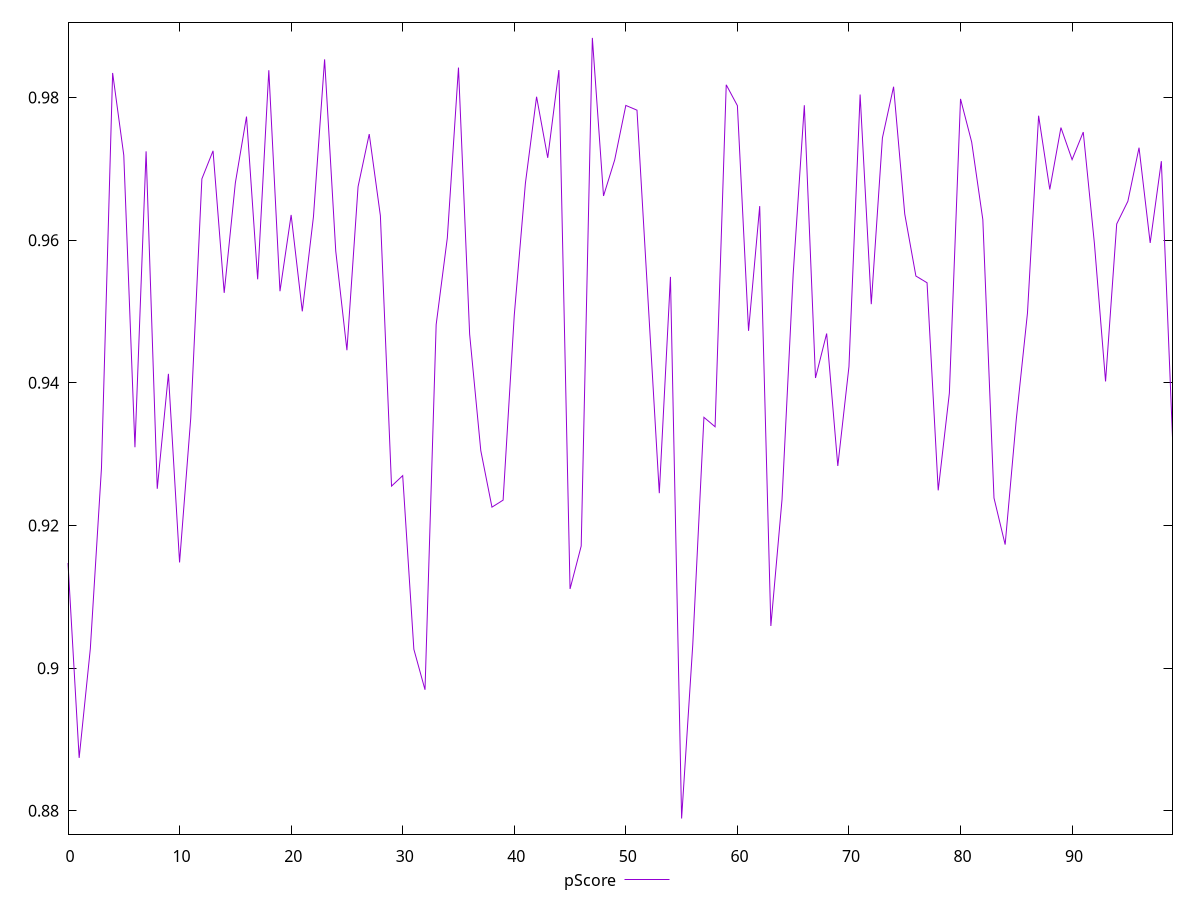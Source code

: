 reset

$pScore <<EOF
0 0.9147401219498079
1 0.8874258112003824
2 0.9027094069363165
3 0.9280432879683727
4 0.9834322985943222
5 0.9718900556797024
6 0.9309680072495978
7 0.9724422666406813
8 0.925145160491071
9 0.9412559742149531
10 0.9148239988901262
11 0.9350145298782134
12 0.9685893676820236
13 0.9725174520377908
14 0.952608768836281
15 0.9680244084782741
16 0.9773145876730553
17 0.9545054656279393
18 0.9838121814004666
19 0.952838013703121
20 0.9635339780390855
21 0.9500179242715379
22 0.963275567777662
23 0.9853397682159405
24 0.9584515538639625
25 0.9445673440982416
26 0.9674938357483419
27 0.974866763660214
28 0.9634227219022613
29 0.9255215493723118
30 0.9269901238110614
31 0.9026518641936322
32 0.8969750730341244
33 0.9481607063420101
34 0.9603105322843486
35 0.984184793474705
36 0.9468120929088639
37 0.930495495289267
38 0.9225714697558102
39 0.9235579295541866
40 0.9494599302905325
41 0.9679859777201143
42 0.980095630302352
43 0.9715359626858122
44 0.9838383453640132
45 0.9111060226072442
46 0.9171227723746769
47 0.9883453034491948
48 0.9661913093647729
49 0.9712412792409071
50 0.9788804521999404
51 0.9782139691741567
52 0.9513632459185026
53 0.9245336414103889
54 0.9548489244510301
55 0.8789260341456707
56 0.9032870577400567
57 0.9351640670078494
58 0.9338404384217659
59 0.981773823189968
60 0.978849564251576
61 0.9472832947376092
62 0.9647675628693639
63 0.905913067308834
64 0.923627903958044
65 0.9552318865074002
66 0.9789062347433742
67 0.940678012743986
68 0.9469078132577416
69 0.9283473182605447
70 0.9422669752870114
71 0.9804088197291776
72 0.951023355464777
73 0.9743383214293967
74 0.9815024958220087
75 0.9636621564543172
76 0.9549669896439141
77 0.9540229500080945
78 0.9249276883336575
79 0.9385554694171049
80 0.9797961627811775
81 0.973741508529727
82 0.9628607508603877
83 0.9238556493772025
84 0.9173225860252382
85 0.9349151708112706
86 0.9497671464620856
87 0.9774391696063027
88 0.9671009986060113
89 0.9757735495801656
90 0.9712828617658669
91 0.9751451042326197
92 0.9595433204856045
93 0.9401911716915976
94 0.9622683151409464
95 0.9654476586722304
96 0.9729553160855469
97 0.9596060545665817
98 0.9710669930204843
99 0.9323508203791744
EOF

set key outside below
set xrange [0:99]
set yrange [0.8767376487596003:0.9905336888352653]
set trange [0.8767376487596003:0.9905336888352653]
set terminal svg size 640, 500 enhanced background rgb 'white'
set output "report_00017_2021-02-10T15-08-03.406Z/bootup-time/samples/pages/pScore/values.svg"

plot $pScore title "pScore" with line

reset
